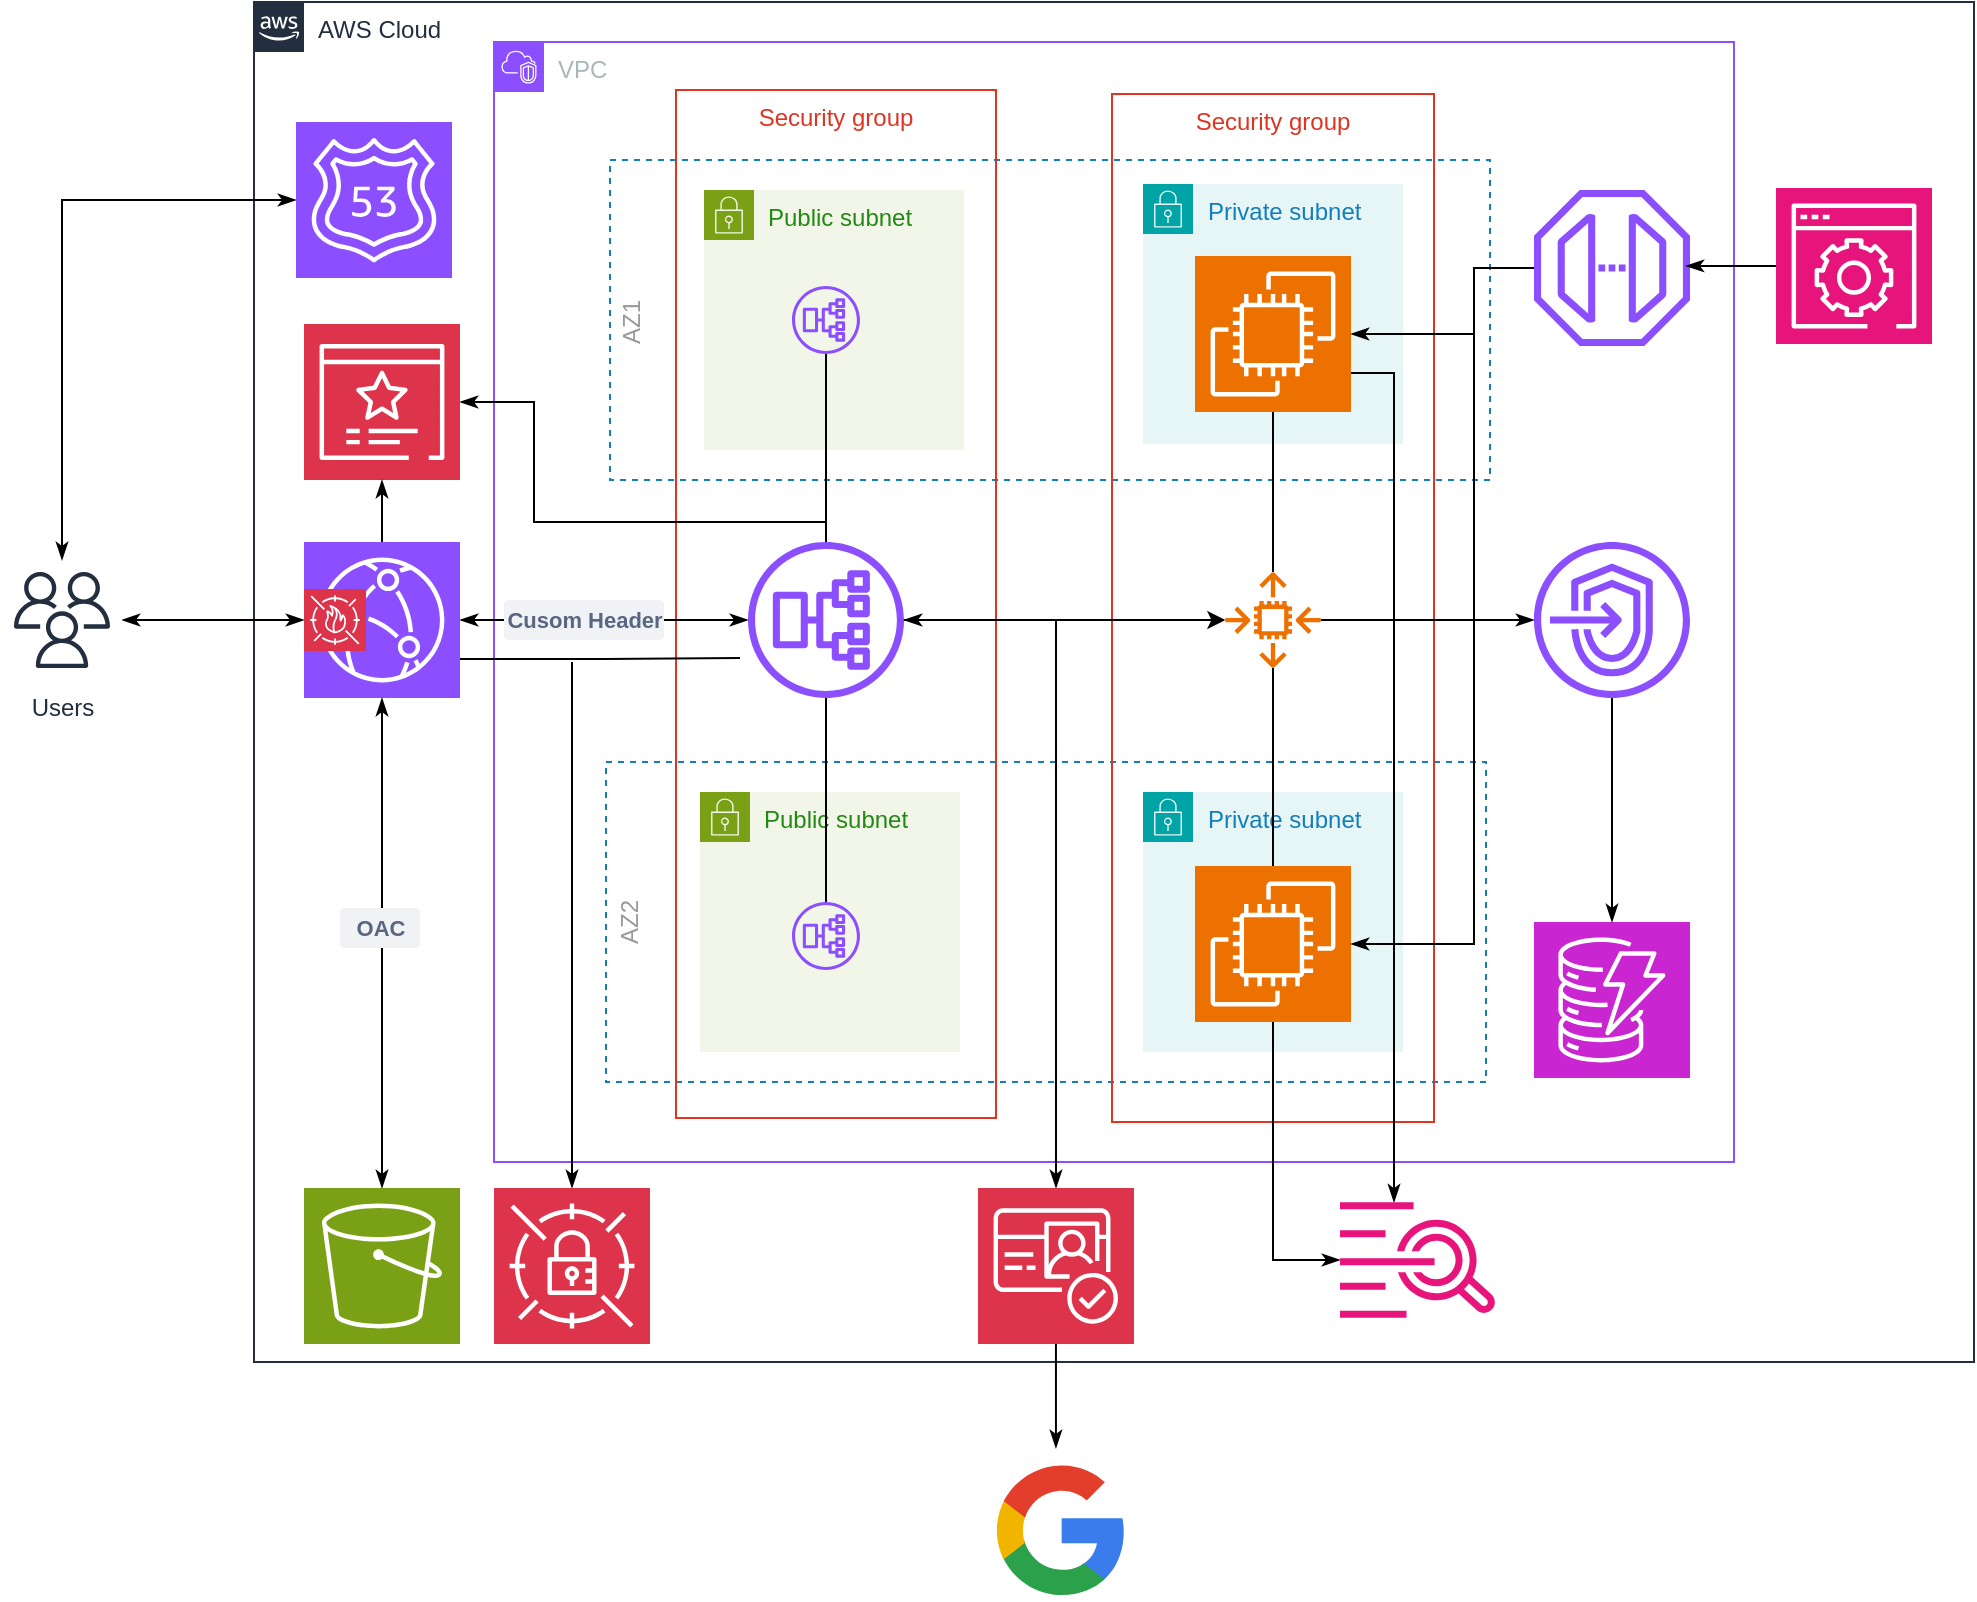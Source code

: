<mxfile version="22.1.15" type="device">
  <diagram name="ec2" id="_RmQH7KnOGsij2FUnCk4">
    <mxGraphModel dx="1242" dy="878" grid="1" gridSize="10" guides="1" tooltips="1" connect="1" arrows="1" fold="1" page="1" pageScale="1" pageWidth="1169" pageHeight="827" math="0" shadow="0">
      <root>
        <mxCell id="0" />
        <mxCell id="1" parent="0" />
        <mxCell id="joH_R6q9To4xru3pqBCx-26" value="" style="fillColor=none;strokeColor=#147EBA;dashed=1;verticalAlign=middle;fontStyle=0;fontColor=#147EBA;whiteSpace=wrap;html=1;align=right;horizontal=1;labelPosition=left;verticalLabelPosition=middle;direction=west;flipH=1;flipV=1;container=0;" parent="1" vertex="1">
          <mxGeometry x="338" y="90" width="440" height="160" as="geometry" />
        </mxCell>
        <mxCell id="joH_R6q9To4xru3pqBCx-27" value="" style="fillColor=none;strokeColor=#147EBA;dashed=1;verticalAlign=middle;fontStyle=0;fontColor=#147EBA;whiteSpace=wrap;html=1;labelPosition=left;verticalLabelPosition=middle;align=right;container=0;" parent="1" vertex="1">
          <mxGeometry x="336" y="391" width="440" height="160" as="geometry" />
        </mxCell>
        <mxCell id="E5RsnlDH3czpMl2mot7W-6" value="" style="dashed=0;outlineConnect=0;html=1;align=center;labelPosition=center;verticalLabelPosition=bottom;verticalAlign=top;shape=mxgraph.weblogos.google" vertex="1" parent="1">
          <mxGeometry x="530" y="740" width="65.2" height="69.4" as="geometry" />
        </mxCell>
        <mxCell id="joH_R6q9To4xru3pqBCx-31" value="Security group" style="fillColor=none;strokeColor=#DD3522;verticalAlign=top;fontStyle=0;fontColor=#DD3522;whiteSpace=wrap;html=1;movable=1;resizable=1;rotatable=1;deletable=1;editable=1;locked=0;connectable=1;container=0;" parent="1" vertex="1">
          <mxGeometry x="371" y="55" width="160" height="514" as="geometry" />
        </mxCell>
        <mxCell id="joH_R6q9To4xru3pqBCx-1" value="AWS Cloud" style="points=[[0,0],[0.25,0],[0.5,0],[0.75,0],[1,0],[1,0.25],[1,0.5],[1,0.75],[1,1],[0.75,1],[0.5,1],[0.25,1],[0,1],[0,0.75],[0,0.5],[0,0.25]];outlineConnect=0;gradientColor=none;html=1;whiteSpace=wrap;fontSize=12;fontStyle=0;container=0;pointerEvents=0;collapsible=0;recursiveResize=0;shape=mxgraph.aws4.group;grIcon=mxgraph.aws4.group_aws_cloud_alt;strokeColor=#232F3E;fillColor=none;verticalAlign=top;align=left;spacingLeft=30;fontColor=#232F3E;dashed=0;" parent="1" vertex="1">
          <mxGeometry x="160" y="11" width="860" height="680" as="geometry" />
        </mxCell>
        <mxCell id="joH_R6q9To4xru3pqBCx-30" value="VPC" style="points=[[0,0],[0.25,0],[0.5,0],[0.75,0],[1,0],[1,0.25],[1,0.5],[1,0.75],[1,1],[0.75,1],[0.5,1],[0.25,1],[0,1],[0,0.75],[0,0.5],[0,0.25]];outlineConnect=0;gradientColor=none;html=1;whiteSpace=wrap;fontSize=12;fontStyle=0;container=0;pointerEvents=0;collapsible=0;recursiveResize=0;shape=mxgraph.aws4.group;grIcon=mxgraph.aws4.group_vpc2;strokeColor=#8C4FFF;fillColor=none;verticalAlign=top;align=left;spacingLeft=30;fontColor=#AAB7B8;dashed=0;" parent="1" vertex="1">
          <mxGeometry x="280" y="31" width="620" height="560" as="geometry" />
        </mxCell>
        <mxCell id="RuOC9vCOfAOgvu9QvJPF-21" style="edgeStyle=orthogonalEdgeStyle;rounded=0;orthogonalLoop=1;jettySize=auto;html=1;startArrow=classicThin;startFill=1;endArrow=classicThin;endFill=1;" parent="1" source="RuOC9vCOfAOgvu9QvJPF-17" target="RuOC9vCOfAOgvu9QvJPF-10" edge="1">
          <mxGeometry relative="1" as="geometry" />
        </mxCell>
        <mxCell id="RuOC9vCOfAOgvu9QvJPF-17" value="Users" style="sketch=0;outlineConnect=0;fontColor=#232F3E;gradientColor=none;strokeColor=#232F3E;fillColor=#ffffff;dashed=0;verticalLabelPosition=bottom;verticalAlign=top;align=center;html=1;fontSize=12;fontStyle=0;aspect=fixed;shape=mxgraph.aws4.resourceIcon;resIcon=mxgraph.aws4.users;container=0;" parent="1" vertex="1">
          <mxGeometry x="34" y="290" width="60" height="60" as="geometry" />
        </mxCell>
        <mxCell id="joH_R6q9To4xru3pqBCx-32" value="Security group" style="fillColor=none;strokeColor=#DD3522;verticalAlign=top;fontStyle=0;fontColor=#DD3522;whiteSpace=wrap;html=1;container=0;" parent="1" vertex="1">
          <mxGeometry x="589" y="57" width="161" height="514" as="geometry" />
        </mxCell>
        <mxCell id="joH_R6q9To4xru3pqBCx-42" value="Private subnet" style="points=[[0,0],[0.25,0],[0.5,0],[0.75,0],[1,0],[1,0.25],[1,0.5],[1,0.75],[1,1],[0.75,1],[0.5,1],[0.25,1],[0,1],[0,0.75],[0,0.5],[0,0.25]];outlineConnect=0;gradientColor=none;html=1;whiteSpace=wrap;fontSize=12;fontStyle=0;container=0;pointerEvents=0;collapsible=0;recursiveResize=0;shape=mxgraph.aws4.group;grIcon=mxgraph.aws4.group_security_group;grStroke=0;strokeColor=#00A4A6;fillColor=#E6F6F7;verticalAlign=top;align=left;spacingLeft=30;fontColor=#147EBA;dashed=0;" parent="1" vertex="1">
          <mxGeometry x="604.5" y="102" width="130" height="130" as="geometry" />
        </mxCell>
        <mxCell id="joH_R6q9To4xru3pqBCx-43" value="Private subnet" style="points=[[0,0],[0.25,0],[0.5,0],[0.75,0],[1,0],[1,0.25],[1,0.5],[1,0.75],[1,1],[0.75,1],[0.5,1],[0.25,1],[0,1],[0,0.75],[0,0.5],[0,0.25]];outlineConnect=0;gradientColor=none;html=1;whiteSpace=wrap;fontSize=12;fontStyle=0;container=0;pointerEvents=0;collapsible=0;recursiveResize=0;shape=mxgraph.aws4.group;grIcon=mxgraph.aws4.group_security_group;grStroke=0;strokeColor=#00A4A6;fillColor=#E6F6F7;verticalAlign=top;align=left;spacingLeft=30;fontColor=#147EBA;dashed=0;" parent="1" vertex="1">
          <mxGeometry x="604.5" y="406" width="130" height="130" as="geometry" />
        </mxCell>
        <mxCell id="RuOC9vCOfAOgvu9QvJPF-1" value="" style="sketch=0;points=[[0,0,0],[0.25,0,0],[0.5,0,0],[0.75,0,0],[1,0,0],[0,1,0],[0.25,1,0],[0.5,1,0],[0.75,1,0],[1,1,0],[0,0.25,0],[0,0.5,0],[0,0.75,0],[1,0.25,0],[1,0.5,0],[1,0.75,0]];outlineConnect=0;fontColor=#232F3E;fillColor=#C925D1;strokeColor=#ffffff;dashed=0;verticalLabelPosition=bottom;verticalAlign=top;align=center;html=1;fontSize=12;fontStyle=0;aspect=fixed;shape=mxgraph.aws4.resourceIcon;resIcon=mxgraph.aws4.dynamodb;container=0;" parent="1" vertex="1">
          <mxGeometry x="800" y="471" width="78" height="78" as="geometry" />
        </mxCell>
        <mxCell id="z87laOLsCSxG7rPkaEnk-1" style="edgeStyle=orthogonalEdgeStyle;rounded=0;orthogonalLoop=1;jettySize=auto;html=1;endArrow=classicThin;endFill=1;" parent="1" source="RuOC9vCOfAOgvu9QvJPF-2" target="RuOC9vCOfAOgvu9QvJPF-1" edge="1">
          <mxGeometry relative="1" as="geometry" />
        </mxCell>
        <mxCell id="RuOC9vCOfAOgvu9QvJPF-2" value="" style="sketch=0;outlineConnect=0;fontColor=#232F3E;gradientColor=none;fillColor=#8C4FFF;strokeColor=none;dashed=0;verticalLabelPosition=bottom;verticalAlign=top;align=center;html=1;fontSize=12;fontStyle=0;aspect=fixed;pointerEvents=1;shape=mxgraph.aws4.endpoints;container=0;" parent="1" vertex="1">
          <mxGeometry x="800" y="281" width="78" height="78" as="geometry" />
        </mxCell>
        <mxCell id="E5RsnlDH3czpMl2mot7W-21" style="edgeStyle=orthogonalEdgeStyle;rounded=0;orthogonalLoop=1;jettySize=auto;html=1;exitX=1;exitY=0.75;exitDx=0;exitDy=0;exitPerimeter=0;endArrow=classicThin;endFill=1;" edge="1" parent="1" source="RuOC9vCOfAOgvu9QvJPF-3" target="E5RsnlDH3czpMl2mot7W-3">
          <mxGeometry relative="1" as="geometry">
            <Array as="points">
              <mxPoint x="730" y="197" />
            </Array>
          </mxGeometry>
        </mxCell>
        <mxCell id="RuOC9vCOfAOgvu9QvJPF-3" value="" style="sketch=0;points=[[0,0,0],[0.25,0,0],[0.5,0,0],[0.75,0,0],[1,0,0],[0,1,0],[0.25,1,0],[0.5,1,0],[0.75,1,0],[1,1,0],[0,0.25,0],[0,0.5,0],[0,0.75,0],[1,0.25,0],[1,0.5,0],[1,0.75,0]];outlineConnect=0;fontColor=#232F3E;fillColor=#ED7100;strokeColor=#ffffff;dashed=0;verticalLabelPosition=bottom;verticalAlign=top;align=center;html=1;fontSize=12;fontStyle=0;aspect=fixed;shape=mxgraph.aws4.resourceIcon;resIcon=mxgraph.aws4.ec2;container=0;" parent="1" vertex="1">
          <mxGeometry x="630.5" y="138" width="78" height="78" as="geometry" />
        </mxCell>
        <mxCell id="E5RsnlDH3czpMl2mot7W-20" style="edgeStyle=orthogonalEdgeStyle;rounded=0;orthogonalLoop=1;jettySize=auto;html=1;endArrow=classicThin;endFill=1;" edge="1" parent="1" source="RuOC9vCOfAOgvu9QvJPF-4" target="E5RsnlDH3czpMl2mot7W-3">
          <mxGeometry relative="1" as="geometry">
            <Array as="points">
              <mxPoint x="670" y="640" />
            </Array>
          </mxGeometry>
        </mxCell>
        <mxCell id="RuOC9vCOfAOgvu9QvJPF-4" value="" style="sketch=0;points=[[0,0,0],[0.25,0,0],[0.5,0,0],[0.75,0,0],[1,0,0],[0,1,0],[0.25,1,0],[0.5,1,0],[0.75,1,0],[1,1,0],[0,0.25,0],[0,0.5,0],[0,0.75,0],[1,0.25,0],[1,0.5,0],[1,0.75,0]];outlineConnect=0;fontColor=#232F3E;fillColor=#ED7100;strokeColor=#ffffff;dashed=0;verticalLabelPosition=bottom;verticalAlign=top;align=center;html=1;fontSize=12;fontStyle=0;aspect=fixed;shape=mxgraph.aws4.resourceIcon;resIcon=mxgraph.aws4.ec2;container=0;" parent="1" vertex="1">
          <mxGeometry x="630.5" y="443" width="78" height="78" as="geometry" />
        </mxCell>
        <mxCell id="joH_R6q9To4xru3pqBCx-37" value="Public subnet" style="points=[[0,0],[0.25,0],[0.5,0],[0.75,0],[1,0],[1,0.25],[1,0.5],[1,0.75],[1,1],[0.75,1],[0.5,1],[0.25,1],[0,1],[0,0.75],[0,0.5],[0,0.25]];outlineConnect=0;gradientColor=none;html=1;whiteSpace=wrap;fontSize=12;fontStyle=0;container=0;pointerEvents=0;collapsible=0;recursiveResize=0;shape=mxgraph.aws4.group;grIcon=mxgraph.aws4.group_security_group;grStroke=0;strokeColor=#7AA116;fillColor=#F2F6E8;verticalAlign=top;align=left;spacingLeft=30;fontColor=#248814;dashed=0;movable=1;resizable=1;rotatable=1;deletable=1;editable=1;locked=0;connectable=1;" parent="1" vertex="1">
          <mxGeometry x="385" y="105" width="130" height="130" as="geometry" />
        </mxCell>
        <mxCell id="RuOC9vCOfAOgvu9QvJPF-29" style="edgeStyle=orthogonalEdgeStyle;rounded=0;orthogonalLoop=1;jettySize=auto;html=1;startArrow=none;startFill=0;endArrow=classicThin;endFill=1;" parent="1" source="RuOC9vCOfAOgvu9QvJPF-5" target="RuOC9vCOfAOgvu9QvJPF-2" edge="1">
          <mxGeometry relative="1" as="geometry" />
        </mxCell>
        <mxCell id="RuOC9vCOfAOgvu9QvJPF-5" value="" style="sketch=0;outlineConnect=0;fontColor=#232F3E;gradientColor=none;fillColor=#ED7100;strokeColor=none;dashed=0;verticalLabelPosition=bottom;verticalAlign=top;align=center;html=1;fontSize=12;fontStyle=0;aspect=fixed;pointerEvents=1;shape=mxgraph.aws4.auto_scaling2;container=0;" parent="1" vertex="1">
          <mxGeometry x="645.5" y="296" width="48" height="48" as="geometry" />
        </mxCell>
        <mxCell id="joH_R6q9To4xru3pqBCx-41" value="Public subnet" style="points=[[0,0],[0.25,0],[0.5,0],[0.75,0],[1,0],[1,0.25],[1,0.5],[1,0.75],[1,1],[0.75,1],[0.5,1],[0.25,1],[0,1],[0,0.75],[0,0.5],[0,0.25]];outlineConnect=0;gradientColor=none;html=1;whiteSpace=wrap;fontSize=12;fontStyle=0;container=0;pointerEvents=0;collapsible=0;recursiveResize=0;shape=mxgraph.aws4.group;grIcon=mxgraph.aws4.group_security_group;grStroke=0;strokeColor=#7AA116;fillColor=#F2F6E8;verticalAlign=top;align=left;spacingLeft=30;fontColor=#248814;dashed=0;movable=1;resizable=1;rotatable=1;deletable=1;editable=1;locked=0;connectable=1;" parent="1" vertex="1">
          <mxGeometry x="383" y="406" width="130" height="130" as="geometry" />
        </mxCell>
        <mxCell id="joH_R6q9To4xru3pqBCx-46" value="" style="sketch=0;outlineConnect=0;fontColor=#232F3E;gradientColor=none;fillColor=#8C4FFF;strokeColor=none;dashed=0;verticalLabelPosition=bottom;verticalAlign=top;align=center;html=1;fontSize=12;fontStyle=0;aspect=fixed;pointerEvents=1;shape=mxgraph.aws4.application_load_balancer;rotation=-90;movable=1;resizable=1;rotatable=1;deletable=1;editable=1;locked=0;connectable=1;container=0;" parent="1" vertex="1">
          <mxGeometry x="407" y="281" width="78" height="78" as="geometry" />
        </mxCell>
        <mxCell id="RuOC9vCOfAOgvu9QvJPF-22" style="edgeStyle=orthogonalEdgeStyle;rounded=0;orthogonalLoop=1;jettySize=auto;html=1;endArrow=none;endFill=0;" parent="1" source="RuOC9vCOfAOgvu9QvJPF-7" target="joH_R6q9To4xru3pqBCx-46" edge="1">
          <mxGeometry relative="1" as="geometry" />
        </mxCell>
        <mxCell id="RuOC9vCOfAOgvu9QvJPF-7" value="" style="sketch=0;outlineConnect=0;fontColor=#232F3E;gradientColor=none;fillColor=#8C4FFF;strokeColor=none;dashed=0;verticalLabelPosition=bottom;verticalAlign=top;align=center;html=1;fontSize=12;fontStyle=0;aspect=fixed;pointerEvents=1;shape=mxgraph.aws4.application_load_balancer;rotation=-90;movable=1;resizable=1;rotatable=1;deletable=1;editable=1;locked=0;connectable=1;container=0;" parent="1" vertex="1">
          <mxGeometry x="429" y="153" width="34" height="34" as="geometry" />
        </mxCell>
        <mxCell id="RuOC9vCOfAOgvu9QvJPF-23" style="edgeStyle=orthogonalEdgeStyle;rounded=0;orthogonalLoop=1;jettySize=auto;html=1;endArrow=none;endFill=0;" parent="1" source="RuOC9vCOfAOgvu9QvJPF-8" target="joH_R6q9To4xru3pqBCx-46" edge="1">
          <mxGeometry relative="1" as="geometry" />
        </mxCell>
        <mxCell id="RuOC9vCOfAOgvu9QvJPF-8" value="" style="sketch=0;outlineConnect=0;fontColor=#232F3E;gradientColor=none;fillColor=#8C4FFF;strokeColor=none;dashed=0;verticalLabelPosition=bottom;verticalAlign=top;align=center;html=1;fontSize=12;fontStyle=0;aspect=fixed;pointerEvents=1;shape=mxgraph.aws4.application_load_balancer;rotation=-90;movable=1;resizable=1;rotatable=1;deletable=1;editable=1;locked=0;connectable=1;container=0;" parent="1" vertex="1">
          <mxGeometry x="429" y="461" width="34" height="34" as="geometry" />
        </mxCell>
        <mxCell id="RuOC9vCOfAOgvu9QvJPF-19" style="edgeStyle=orthogonalEdgeStyle;rounded=0;orthogonalLoop=1;jettySize=auto;html=1;exitX=1;exitY=0.5;exitDx=0;exitDy=0;exitPerimeter=0;startArrow=classicThin;startFill=1;endArrow=classicThin;endFill=1;" parent="1" source="RuOC9vCOfAOgvu9QvJPF-10" target="joH_R6q9To4xru3pqBCx-46" edge="1">
          <mxGeometry relative="1" as="geometry" />
        </mxCell>
        <mxCell id="RuOC9vCOfAOgvu9QvJPF-20" style="edgeStyle=orthogonalEdgeStyle;rounded=0;orthogonalLoop=1;jettySize=auto;html=1;entryX=0;entryY=0.5;entryDx=0;entryDy=0;entryPerimeter=0;startArrow=classicThin;startFill=1;endArrow=classicThin;endFill=1;" parent="1" source="RuOC9vCOfAOgvu9QvJPF-17" target="RuOC9vCOfAOgvu9QvJPF-16" edge="1">
          <mxGeometry relative="1" as="geometry">
            <Array as="points">
              <mxPoint x="64" y="110" />
            </Array>
          </mxGeometry>
        </mxCell>
        <mxCell id="RuOC9vCOfAOgvu9QvJPF-25" style="edgeStyle=orthogonalEdgeStyle;rounded=0;orthogonalLoop=1;jettySize=auto;html=1;entryX=0.5;entryY=0;entryDx=0;entryDy=0;entryPerimeter=0;startArrow=classicThin;startFill=1;endArrow=classicThin;endFill=1;" parent="1" source="joH_R6q9To4xru3pqBCx-46" target="RuOC9vCOfAOgvu9QvJPF-11" edge="1">
          <mxGeometry relative="1" as="geometry" />
        </mxCell>
        <mxCell id="RuOC9vCOfAOgvu9QvJPF-26" style="edgeStyle=orthogonalEdgeStyle;rounded=0;orthogonalLoop=1;jettySize=auto;html=1;entryX=0.5;entryY=1;entryDx=0;entryDy=0;entryPerimeter=0;endArrow=none;endFill=0;" parent="1" source="RuOC9vCOfAOgvu9QvJPF-5" target="RuOC9vCOfAOgvu9QvJPF-3" edge="1">
          <mxGeometry relative="1" as="geometry" />
        </mxCell>
        <mxCell id="RuOC9vCOfAOgvu9QvJPF-27" style="edgeStyle=orthogonalEdgeStyle;rounded=0;orthogonalLoop=1;jettySize=auto;html=1;entryX=0.5;entryY=0;entryDx=0;entryDy=0;entryPerimeter=0;endArrow=none;endFill=0;" parent="1" source="RuOC9vCOfAOgvu9QvJPF-5" target="RuOC9vCOfAOgvu9QvJPF-4" edge="1">
          <mxGeometry relative="1" as="geometry" />
        </mxCell>
        <mxCell id="RuOC9vCOfAOgvu9QvJPF-32" style="edgeStyle=orthogonalEdgeStyle;rounded=0;orthogonalLoop=1;jettySize=auto;html=1;exitX=1;exitY=0.5;exitDx=0;exitDy=0;exitPerimeter=0;startArrow=classicThin;startFill=1;endArrow=none;endFill=0;" parent="1" source="RuOC9vCOfAOgvu9QvJPF-13" target="joH_R6q9To4xru3pqBCx-46" edge="1">
          <mxGeometry relative="1" as="geometry">
            <Array as="points">
              <mxPoint x="300" y="211" />
              <mxPoint x="300" y="271" />
              <mxPoint x="446" y="271" />
            </Array>
          </mxGeometry>
        </mxCell>
        <mxCell id="u7nGY3QZA9IEzRm1wHSi-5" value="Cusom Header" style="dashed=0;html=1;fillColor=#F0F2F5;strokeColor=none;align=center;rounded=1;arcSize=10;fontColor=#596780;fontStyle=1;fontSize=11;shadow=0;container=0;" parent="1" vertex="1">
          <mxGeometry x="285" y="310" width="80" height="20" as="geometry" />
        </mxCell>
        <mxCell id="RuOC9vCOfAOgvu9QvJPF-28" style="edgeStyle=orthogonalEdgeStyle;rounded=0;orthogonalLoop=1;jettySize=auto;html=1;" parent="1" source="joH_R6q9To4xru3pqBCx-46" target="RuOC9vCOfAOgvu9QvJPF-5" edge="1">
          <mxGeometry relative="1" as="geometry" />
        </mxCell>
        <mxCell id="oTJhLWlaBWjHR_mLHhmE-2" style="edgeStyle=orthogonalEdgeStyle;rounded=0;orthogonalLoop=1;jettySize=auto;html=1;exitX=1;exitY=0.75;exitDx=0;exitDy=0;exitPerimeter=0;entryX=0.256;entryY=-0.051;entryDx=0;entryDy=0;entryPerimeter=0;endArrow=none;endFill=0;" parent="1" source="RuOC9vCOfAOgvu9QvJPF-10" target="joH_R6q9To4xru3pqBCx-46" edge="1">
          <mxGeometry relative="1" as="geometry" />
        </mxCell>
        <mxCell id="E5RsnlDH3czpMl2mot7W-4" value="" style="sketch=0;outlineConnect=0;fontColor=#232F3E;gradientColor=none;fillColor=#8C4FFF;strokeColor=none;dashed=0;verticalLabelPosition=bottom;verticalAlign=top;align=center;html=1;fontSize=12;fontStyle=0;aspect=fixed;pointerEvents=1;shape=mxgraph.aws4.endpoint;container=0;" vertex="1" parent="1">
          <mxGeometry x="800" y="105" width="78" height="78" as="geometry" />
        </mxCell>
        <mxCell id="joH_R6q9To4xru3pqBCx-33" value="AZ1" style="text;html=1;strokeColor=none;fillColor=none;align=center;verticalAlign=middle;whiteSpace=wrap;rounded=0;rotation=-90;fontColor=#999999;container=0;" parent="1" vertex="1">
          <mxGeometry x="319" y="160" width="60" height="22" as="geometry" />
        </mxCell>
        <mxCell id="joH_R6q9To4xru3pqBCx-36" value="AZ2" style="text;html=1;strokeColor=none;fillColor=none;align=center;verticalAlign=middle;whiteSpace=wrap;rounded=0;rotation=-90;fontColor=#999999;container=0;" parent="1" vertex="1">
          <mxGeometry x="318" y="459" width="60" height="24" as="geometry" />
        </mxCell>
        <mxCell id="RuOC9vCOfAOgvu9QvJPF-10" value="" style="sketch=0;points=[[0,0,0],[0.25,0,0],[0.5,0,0],[0.75,0,0],[1,0,0],[0,1,0],[0.25,1,0],[0.5,1,0],[0.75,1,0],[1,1,0],[0,0.25,0],[0,0.5,0],[0,0.75,0],[1,0.25,0],[1,0.5,0],[1,0.75,0]];outlineConnect=0;fontColor=#232F3E;fillColor=#8C4FFF;strokeColor=#ffffff;dashed=0;verticalLabelPosition=bottom;verticalAlign=top;align=center;html=1;fontSize=12;fontStyle=0;aspect=fixed;shape=mxgraph.aws4.resourceIcon;resIcon=mxgraph.aws4.cloudfront;container=0;" parent="1" vertex="1">
          <mxGeometry x="185" y="281" width="78" height="78" as="geometry" />
        </mxCell>
        <mxCell id="RuOC9vCOfAOgvu9QvJPF-11" value="" style="sketch=0;points=[[0,0,0],[0.25,0,0],[0.5,0,0],[0.75,0,0],[1,0,0],[0,1,0],[0.25,1,0],[0.5,1,0],[0.75,1,0],[1,1,0],[0,0.25,0],[0,0.5,0],[0,0.75,0],[1,0.25,0],[1,0.5,0],[1,0.75,0]];outlineConnect=0;fontColor=#232F3E;fillColor=#DD344C;strokeColor=#ffffff;dashed=0;verticalLabelPosition=bottom;verticalAlign=top;align=center;html=1;fontSize=12;fontStyle=0;aspect=fixed;shape=mxgraph.aws4.resourceIcon;resIcon=mxgraph.aws4.cognito;container=0;" parent="1" vertex="1">
          <mxGeometry x="522" y="604" width="78" height="78" as="geometry" />
        </mxCell>
        <mxCell id="RuOC9vCOfAOgvu9QvJPF-12" value="" style="sketch=0;points=[[0,0,0],[0.25,0,0],[0.5,0,0],[0.75,0,0],[1,0,0],[0,1,0],[0.25,1,0],[0.5,1,0],[0.75,1,0],[1,1,0],[0,0.25,0],[0,0.5,0],[0,0.75,0],[1,0.25,0],[1,0.5,0],[1,0.75,0]];outlineConnect=0;fontColor=#232F3E;fillColor=#7AA116;strokeColor=#ffffff;dashed=0;verticalLabelPosition=bottom;verticalAlign=top;align=center;html=1;fontSize=12;fontStyle=0;aspect=fixed;shape=mxgraph.aws4.resourceIcon;resIcon=mxgraph.aws4.s3;container=0;" parent="1" vertex="1">
          <mxGeometry x="185" y="604" width="78" height="78" as="geometry" />
        </mxCell>
        <mxCell id="RuOC9vCOfAOgvu9QvJPF-13" value="" style="sketch=0;points=[[0,0,0],[0.25,0,0],[0.5,0,0],[0.75,0,0],[1,0,0],[0,1,0],[0.25,1,0],[0.5,1,0],[0.75,1,0],[1,1,0],[0,0.25,0],[0,0.5,0],[0,0.75,0],[1,0.25,0],[1,0.5,0],[1,0.75,0]];outlineConnect=0;fontColor=#232F3E;fillColor=#DD344C;strokeColor=#ffffff;dashed=0;verticalLabelPosition=bottom;verticalAlign=top;align=center;html=1;fontSize=12;fontStyle=0;aspect=fixed;shape=mxgraph.aws4.resourceIcon;resIcon=mxgraph.aws4.certificate_manager_3;container=0;" parent="1" vertex="1">
          <mxGeometry x="185" y="172" width="78" height="78" as="geometry" />
        </mxCell>
        <mxCell id="RuOC9vCOfAOgvu9QvJPF-16" value="" style="sketch=0;points=[[0,0,0],[0.25,0,0],[0.5,0,0],[0.75,0,0],[1,0,0],[0,1,0],[0.25,1,0],[0.5,1,0],[0.75,1,0],[1,1,0],[0,0.25,0],[0,0.5,0],[0,0.75,0],[1,0.25,0],[1,0.5,0],[1,0.75,0]];outlineConnect=0;fontColor=#232F3E;fillColor=#8C4FFF;strokeColor=#ffffff;dashed=0;verticalLabelPosition=bottom;verticalAlign=top;align=center;html=1;fontSize=12;fontStyle=0;aspect=fixed;shape=mxgraph.aws4.resourceIcon;resIcon=mxgraph.aws4.route_53;container=0;" parent="1" vertex="1">
          <mxGeometry x="181" y="71" width="78" height="78" as="geometry" />
        </mxCell>
        <mxCell id="RuOC9vCOfAOgvu9QvJPF-24" style="edgeStyle=orthogonalEdgeStyle;rounded=0;orthogonalLoop=1;jettySize=auto;html=1;entryX=0.5;entryY=0;entryDx=0;entryDy=0;entryPerimeter=0;startArrow=classicThin;startFill=1;endArrow=classicThin;endFill=1;" parent="1" source="RuOC9vCOfAOgvu9QvJPF-10" target="RuOC9vCOfAOgvu9QvJPF-12" edge="1">
          <mxGeometry relative="1" as="geometry" />
        </mxCell>
        <mxCell id="RuOC9vCOfAOgvu9QvJPF-31" style="edgeStyle=orthogonalEdgeStyle;rounded=0;orthogonalLoop=1;jettySize=auto;html=1;entryX=0.5;entryY=1;entryDx=0;entryDy=0;entryPerimeter=0;startArrow=none;startFill=0;endArrow=classicThin;endFill=1;" parent="1" source="RuOC9vCOfAOgvu9QvJPF-10" target="RuOC9vCOfAOgvu9QvJPF-13" edge="1">
          <mxGeometry relative="1" as="geometry" />
        </mxCell>
        <mxCell id="u7nGY3QZA9IEzRm1wHSi-3" value="OAC" style="dashed=0;html=1;fillColor=#F0F2F5;strokeColor=none;align=center;rounded=1;arcSize=10;fontColor=#596780;fontStyle=1;fontSize=11;shadow=0;container=0;" parent="1" vertex="1">
          <mxGeometry x="203" y="464" width="40" height="20" as="geometry" />
        </mxCell>
        <mxCell id="oTJhLWlaBWjHR_mLHhmE-3" style="edgeStyle=orthogonalEdgeStyle;rounded=0;orthogonalLoop=1;jettySize=auto;html=1;startArrow=classicThin;startFill=1;endArrow=none;endFill=0;" parent="1" source="7vAjhA7Eql9C9Z3NP7aV-1" edge="1">
          <mxGeometry relative="1" as="geometry">
            <mxPoint x="319" y="341" as="targetPoint" />
          </mxGeometry>
        </mxCell>
        <mxCell id="7vAjhA7Eql9C9Z3NP7aV-1" value="" style="sketch=0;points=[[0,0,0],[0.25,0,0],[0.5,0,0],[0.75,0,0],[1,0,0],[0,1,0],[0.25,1,0],[0.5,1,0],[0.75,1,0],[1,1,0],[0,0.25,0],[0,0.5,0],[0,0.75,0],[1,0.25,0],[1,0.5,0],[1,0.75,0]];outlineConnect=0;fontColor=#232F3E;fillColor=#DD344C;strokeColor=#ffffff;dashed=0;verticalLabelPosition=bottom;verticalAlign=top;align=center;html=1;fontSize=12;fontStyle=0;aspect=fixed;shape=mxgraph.aws4.resourceIcon;resIcon=mxgraph.aws4.secrets_manager;container=0;" parent="1" vertex="1">
          <mxGeometry x="280" y="604" width="78" height="78" as="geometry" />
        </mxCell>
        <mxCell id="E5RsnlDH3czpMl2mot7W-2" value="" style="sketch=0;points=[[0,0,0],[0.25,0,0],[0.5,0,0],[0.75,0,0],[1,0,0],[0,1,0],[0.25,1,0],[0.5,1,0],[0.75,1,0],[1,1,0],[0,0.25,0],[0,0.5,0],[0,0.75,0],[1,0.25,0],[1,0.5,0],[1,0.75,0]];outlineConnect=0;fontColor=#232F3E;fillColor=#DD344C;strokeColor=#ffffff;dashed=0;verticalLabelPosition=bottom;verticalAlign=top;align=center;html=1;fontSize=12;fontStyle=0;aspect=fixed;shape=mxgraph.aws4.resourceIcon;resIcon=mxgraph.aws4.waf;container=0;" vertex="1" parent="1">
          <mxGeometry x="185" y="304.5" width="31" height="31" as="geometry" />
        </mxCell>
        <mxCell id="E5RsnlDH3czpMl2mot7W-3" value="" style="sketch=0;outlineConnect=0;fontColor=#232F3E;gradientColor=none;fillColor=#E7157B;strokeColor=none;dashed=0;verticalLabelPosition=bottom;verticalAlign=top;align=center;html=1;fontSize=12;fontStyle=0;aspect=fixed;pointerEvents=1;shape=mxgraph.aws4.cloudwatch_logs;container=0;" vertex="1" parent="1">
          <mxGeometry x="703" y="611" width="78" height="58" as="geometry" />
        </mxCell>
        <mxCell id="E5RsnlDH3czpMl2mot7W-5" value="" style="sketch=0;points=[[0,0,0],[0.25,0,0],[0.5,0,0],[0.75,0,0],[1,0,0],[0,1,0],[0.25,1,0],[0.5,1,0],[0.75,1,0],[1,1,0],[0,0.25,0],[0,0.5,0],[0,0.75,0],[1,0.25,0],[1,0.5,0],[1,0.75,0]];points=[[0,0,0],[0.25,0,0],[0.5,0,0],[0.75,0,0],[1,0,0],[0,1,0],[0.25,1,0],[0.5,1,0],[0.75,1,0],[1,1,0],[0,0.25,0],[0,0.5,0],[0,0.75,0],[1,0.25,0],[1,0.5,0],[1,0.75,0]];outlineConnect=0;fontColor=#232F3E;fillColor=#E7157B;strokeColor=#ffffff;dashed=0;verticalLabelPosition=bottom;verticalAlign=top;align=center;html=1;fontSize=12;fontStyle=0;aspect=fixed;shape=mxgraph.aws4.resourceIcon;resIcon=mxgraph.aws4.management_console;container=0;" vertex="1" parent="1">
          <mxGeometry x="921" y="104" width="78" height="78" as="geometry" />
        </mxCell>
        <mxCell id="E5RsnlDH3czpMl2mot7W-9" style="edgeStyle=orthogonalEdgeStyle;rounded=0;orthogonalLoop=1;jettySize=auto;html=1;entryX=0.974;entryY=0.487;entryDx=0;entryDy=0;entryPerimeter=0;endArrow=classicThin;endFill=1;" edge="1" parent="1" source="E5RsnlDH3czpMl2mot7W-5" target="E5RsnlDH3czpMl2mot7W-4">
          <mxGeometry relative="1" as="geometry" />
        </mxCell>
        <mxCell id="E5RsnlDH3czpMl2mot7W-13" style="edgeStyle=orthogonalEdgeStyle;rounded=0;orthogonalLoop=1;jettySize=auto;html=1;entryX=0.475;entryY=-0.086;entryDx=0;entryDy=0;entryPerimeter=0;endArrow=classicThin;endFill=1;" edge="1" parent="1" source="RuOC9vCOfAOgvu9QvJPF-11" target="E5RsnlDH3czpMl2mot7W-6">
          <mxGeometry relative="1" as="geometry" />
        </mxCell>
        <mxCell id="E5RsnlDH3czpMl2mot7W-14" style="edgeStyle=orthogonalEdgeStyle;rounded=0;orthogonalLoop=1;jettySize=auto;html=1;entryX=1;entryY=0.5;entryDx=0;entryDy=0;entryPerimeter=0;endArrow=classicThin;endFill=1;" edge="1" parent="1" source="E5RsnlDH3czpMl2mot7W-4" target="RuOC9vCOfAOgvu9QvJPF-3">
          <mxGeometry relative="1" as="geometry">
            <Array as="points">
              <mxPoint x="770" y="144" />
              <mxPoint x="770" y="177" />
            </Array>
          </mxGeometry>
        </mxCell>
        <mxCell id="E5RsnlDH3czpMl2mot7W-16" style="edgeStyle=orthogonalEdgeStyle;rounded=0;orthogonalLoop=1;jettySize=auto;html=1;entryX=1;entryY=0.5;entryDx=0;entryDy=0;entryPerimeter=0;endArrow=classicThin;endFill=1;" edge="1" parent="1" source="E5RsnlDH3czpMl2mot7W-4" target="RuOC9vCOfAOgvu9QvJPF-4">
          <mxGeometry relative="1" as="geometry">
            <Array as="points">
              <mxPoint x="770" y="144" />
              <mxPoint x="770" y="482" />
            </Array>
          </mxGeometry>
        </mxCell>
      </root>
    </mxGraphModel>
  </diagram>
</mxfile>
